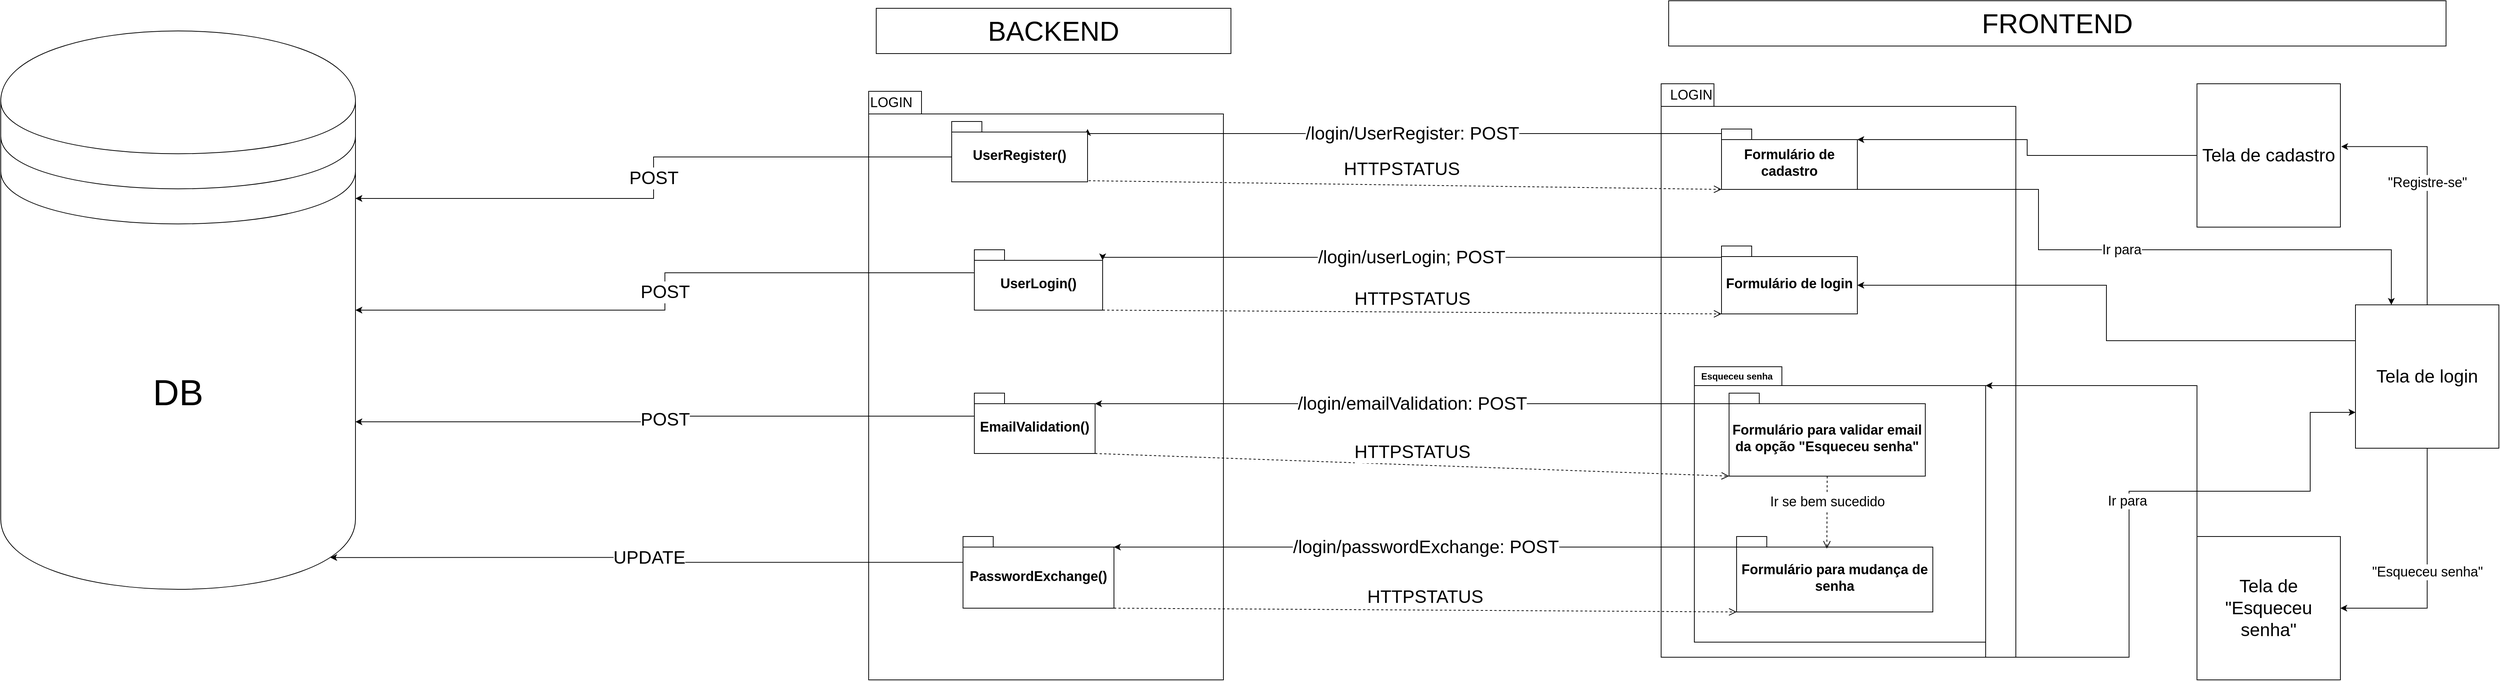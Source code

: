 <mxfile version="24.0.6" type="github">
  <diagram name="Page-1" id="b5b7bab2-c9e2-2cf4-8b2a-24fd1a2a6d21">
    <mxGraphModel dx="2016" dy="741" grid="1" gridSize="10" guides="1" tooltips="1" connect="1" arrows="1" fold="1" page="1" pageScale="1" pageWidth="827" pageHeight="1169" background="none" math="0" shadow="0">
      <root>
        <mxCell id="0" />
        <mxCell id="1" parent="0" />
        <mxCell id="28QVhBkN_ToioN5ZWOhv-20" value="" style="shape=folder;fontStyle=1;spacingTop=10;tabWidth=70;tabHeight=30;tabPosition=left;html=1;whiteSpace=wrap;" vertex="1" parent="1">
          <mxGeometry x="1610" y="240" width="470" height="760" as="geometry" />
        </mxCell>
        <mxCell id="28QVhBkN_ToioN5ZWOhv-70" value="&lt;font style=&quot;font-size: 18px;&quot;&gt;Ir para&amp;nbsp;&lt;/font&gt;" style="edgeStyle=orthogonalEdgeStyle;rounded=0;orthogonalLoop=1;jettySize=auto;html=1;exitX=0;exitY=0;exitDx=386;exitDy=365;exitPerimeter=0;entryX=0;entryY=0.75;entryDx=0;entryDy=0;" edge="1" parent="1" source="28QVhBkN_ToioN5ZWOhv-60" target="28QVhBkN_ToioN5ZWOhv-52">
          <mxGeometry relative="1" as="geometry">
            <Array as="points">
              <mxPoint x="2040" y="1000" />
              <mxPoint x="2230" y="1000" />
              <mxPoint x="2230" y="780" />
              <mxPoint x="2470" y="780" />
              <mxPoint x="2470" y="676" />
            </Array>
          </mxGeometry>
        </mxCell>
        <mxCell id="28QVhBkN_ToioN5ZWOhv-60" value="" style="shape=folder;fontStyle=1;spacingTop=10;tabWidth=116;tabHeight=25;tabPosition=left;html=1;whiteSpace=wrap;" vertex="1" parent="1">
          <mxGeometry x="1654" y="615" width="386" height="365" as="geometry" />
        </mxCell>
        <mxCell id="28QVhBkN_ToioN5ZWOhv-12" value="" style="shape=folder;fontStyle=1;spacingTop=10;tabWidth=70;tabHeight=30;tabPosition=left;html=1;whiteSpace=wrap;verticalAlign=middle;" vertex="1" parent="1">
          <mxGeometry x="560" y="250" width="470" height="780" as="geometry" />
        </mxCell>
        <mxCell id="28QVhBkN_ToioN5ZWOhv-4" value="&lt;font style=&quot;font-size: 48px;&quot;&gt;DB&lt;/font&gt;&lt;div&gt;&lt;br&gt;&lt;/div&gt;" style="shape=datastore;whiteSpace=wrap;html=1;" vertex="1" parent="1">
          <mxGeometry x="-590" y="170" width="470" height="740" as="geometry" />
        </mxCell>
        <mxCell id="28QVhBkN_ToioN5ZWOhv-9" value="&lt;span style=&quot;font-size: 36px;&quot;&gt;BACKEND&lt;/span&gt;" style="rounded=0;whiteSpace=wrap;html=1;" vertex="1" parent="1">
          <mxGeometry x="570" y="140" width="470" height="60" as="geometry" />
        </mxCell>
        <mxCell id="28QVhBkN_ToioN5ZWOhv-11" value="&lt;font style=&quot;font-size: 36px;&quot;&gt;FRONTEND&lt;/font&gt;&lt;span style=&quot;color: rgba(0, 0, 0, 0); font-family: monospace; font-size: 0px; text-align: start; text-wrap: nowrap;&quot;&gt;%3CmxGraphModel%3E%3Croot%3E%3CmxCell%20id%3D%220%22%2F%3E%3CmxCell%20id%3D%221%22%20parent%3D%220%22%2F%3E%3CmxCell%20id%3D%222%22%20value%3D%22%22%20style%3D%22endArrow%3Dnone%3Bhtml%3D1%3Brounded%3D0%3BentryX%3D0.322%3BentryY%3D0.021%3BentryDx%3D0%3BentryDy%3D0%3BentryPerimeter%3D0%3BexitX%3D0.323%3BexitY%3D1.006%3BexitDx%3D0%3BexitDy%3D0%3BexitPerimeter%3D0%3B%22%20edge%3D%221%22%20parent%3D%221%22%3E%3CmxGeometry%20width%3D%2250%22%20height%3D%2250%22%20relative%3D%221%22%20as%3D%22geometry%22%3E%3CmxPoint%20x%3D%22581.45%22%20y%3D%221060.4%22%20as%3D%22sourcePoint%22%2F%3E%3CmxPoint%20x%3D%22580.3%22%20y%3D%22134.5%22%20as%3D%22targetPoint%22%2F%3E%3CArray%20as%3D%22points%22%3E%3CmxPoint%20x%3D%22580%22%20y%3D%22594.76%22%2F%3E%3C%2FArray%3E%3C%2FmxGeometry%3E%3C%2FmxCell%3E%3C%2Froot%3E%3C%2FmxGraphModel%3E&lt;/span&gt;" style="rounded=0;whiteSpace=wrap;html=1;" vertex="1" parent="1">
          <mxGeometry x="1620" y="130" width="1030" height="60" as="geometry" />
        </mxCell>
        <mxCell id="28QVhBkN_ToioN5ZWOhv-14" value="&lt;font style=&quot;font-size: 18px;&quot;&gt;LOGIN&lt;/font&gt;" style="text;html=1;align=center;verticalAlign=middle;whiteSpace=wrap;rounded=0;" vertex="1" parent="1">
          <mxGeometry x="560" y="250" width="60" height="30" as="geometry" />
        </mxCell>
        <mxCell id="28QVhBkN_ToioN5ZWOhv-26" value="&lt;font style=&quot;font-size: 24px;&quot;&gt;POST&lt;/font&gt;" style="edgeStyle=orthogonalEdgeStyle;rounded=0;orthogonalLoop=1;jettySize=auto;html=1;exitX=0;exitY=0;exitDx=0;exitDy=47;exitPerimeter=0;entryX=1;entryY=0.3;entryDx=0;entryDy=0;" edge="1" parent="1" source="28QVhBkN_ToioN5ZWOhv-16" target="28QVhBkN_ToioN5ZWOhv-4">
          <mxGeometry relative="1" as="geometry" />
        </mxCell>
        <mxCell id="28QVhBkN_ToioN5ZWOhv-39" value="&lt;font style=&quot;font-size: 24px;&quot;&gt;POST&lt;/font&gt;" style="edgeStyle=orthogonalEdgeStyle;rounded=0;orthogonalLoop=1;jettySize=auto;html=1;exitX=0;exitY=0;exitDx=0;exitDy=30.5;exitPerimeter=0;entryX=1;entryY=0.5;entryDx=0;entryDy=0;" edge="1" parent="1" source="28QVhBkN_ToioN5ZWOhv-17" target="28QVhBkN_ToioN5ZWOhv-4">
          <mxGeometry relative="1" as="geometry" />
        </mxCell>
        <mxCell id="28QVhBkN_ToioN5ZWOhv-17" value="&lt;font style=&quot;font-size: 18px;&quot;&gt;UserLogin()&lt;/font&gt;" style="shape=folder;fontStyle=1;spacingTop=10;tabWidth=40;tabHeight=14;tabPosition=left;html=1;whiteSpace=wrap;" vertex="1" parent="1">
          <mxGeometry x="700" y="460" width="170" height="80" as="geometry" />
        </mxCell>
        <mxCell id="28QVhBkN_ToioN5ZWOhv-18" value="&lt;span style=&quot;font-size: 18px;&quot;&gt;EmailValidation()&lt;/span&gt;" style="shape=folder;fontStyle=1;spacingTop=10;tabWidth=40;tabHeight=14;tabPosition=left;html=1;whiteSpace=wrap;" vertex="1" parent="1">
          <mxGeometry x="700" y="650" width="160" height="80" as="geometry" />
        </mxCell>
        <mxCell id="28QVhBkN_ToioN5ZWOhv-48" value="&lt;font style=&quot;font-size: 24px;&quot;&gt;UPDATE&lt;/font&gt;" style="edgeStyle=orthogonalEdgeStyle;rounded=0;orthogonalLoop=1;jettySize=auto;html=1;exitX=0;exitY=0;exitDx=0;exitDy=34.25;exitPerimeter=0;entryX=0.929;entryY=0.943;entryDx=0;entryDy=0;entryPerimeter=0;" edge="1" parent="1" source="28QVhBkN_ToioN5ZWOhv-19" target="28QVhBkN_ToioN5ZWOhv-4">
          <mxGeometry relative="1" as="geometry" />
        </mxCell>
        <mxCell id="28QVhBkN_ToioN5ZWOhv-19" value="&lt;font style=&quot;font-size: 18px;&quot;&gt;PasswordExchange()&lt;/font&gt;" style="shape=folder;fontStyle=1;spacingTop=10;tabWidth=40;tabHeight=14;tabPosition=left;html=1;whiteSpace=wrap;" vertex="1" parent="1">
          <mxGeometry x="685" y="840" width="200" height="95" as="geometry" />
        </mxCell>
        <mxCell id="28QVhBkN_ToioN5ZWOhv-21" value="&lt;font style=&quot;font-size: 18px;&quot;&gt;LOGIN&lt;/font&gt;" style="text;html=1;align=center;verticalAlign=middle;whiteSpace=wrap;rounded=0;" vertex="1" parent="1">
          <mxGeometry x="1620" y="240" width="60" height="30" as="geometry" />
        </mxCell>
        <mxCell id="28QVhBkN_ToioN5ZWOhv-69" value="&lt;font style=&quot;font-size: 18px;&quot;&gt;Ir para&lt;/font&gt;" style="edgeStyle=orthogonalEdgeStyle;rounded=0;orthogonalLoop=1;jettySize=auto;html=1;exitX=0;exitY=0;exitDx=180;exitDy=80;exitPerimeter=0;entryX=0.25;entryY=0;entryDx=0;entryDy=0;" edge="1" parent="1" source="28QVhBkN_ToioN5ZWOhv-22" target="28QVhBkN_ToioN5ZWOhv-52">
          <mxGeometry x="-0.001" relative="1" as="geometry">
            <Array as="points">
              <mxPoint x="2110" y="380" />
              <mxPoint x="2110" y="460" />
              <mxPoint x="2578" y="460" />
            </Array>
            <mxPoint as="offset" />
          </mxGeometry>
        </mxCell>
        <mxCell id="28QVhBkN_ToioN5ZWOhv-22" value="&lt;font style=&quot;font-size: 18px;&quot;&gt;Formulário de cadastro&lt;/font&gt;" style="shape=folder;fontStyle=1;spacingTop=10;tabWidth=40;tabHeight=14;tabPosition=left;html=1;whiteSpace=wrap;" vertex="1" parent="1">
          <mxGeometry x="1690" y="300" width="180" height="80" as="geometry" />
        </mxCell>
        <mxCell id="28QVhBkN_ToioN5ZWOhv-30" value="&lt;font style=&quot;font-size: 24px;&quot;&gt;HTTPSTATUS&lt;/font&gt;" style="html=1;verticalAlign=bottom;endArrow=open;dashed=1;endSize=8;curved=0;rounded=0;exitX=0.941;exitY=0.979;exitDx=0;exitDy=0;exitPerimeter=0;entryX=0;entryY=0;entryDx=0;entryDy=80;entryPerimeter=0;" edge="1" parent="1" source="28QVhBkN_ToioN5ZWOhv-16" target="28QVhBkN_ToioN5ZWOhv-22">
          <mxGeometry x="0.0" y="4" relative="1" as="geometry">
            <mxPoint x="1260" y="480" as="sourcePoint" />
            <mxPoint x="1180" y="480" as="targetPoint" />
            <mxPoint x="1" as="offset" />
          </mxGeometry>
        </mxCell>
        <mxCell id="28QVhBkN_ToioN5ZWOhv-31" value="&lt;font style=&quot;font-size: 18px;&quot;&gt;Formulário de login&lt;/font&gt;" style="shape=folder;fontStyle=1;spacingTop=10;tabWidth=40;tabHeight=14;tabPosition=left;html=1;whiteSpace=wrap;" vertex="1" parent="1">
          <mxGeometry x="1690" y="455" width="180" height="90" as="geometry" />
        </mxCell>
        <mxCell id="28QVhBkN_ToioN5ZWOhv-33" value="&lt;font style=&quot;font-size: 24px;&quot;&gt;/login/userLogin; POST&lt;/font&gt;" style="edgeStyle=orthogonalEdgeStyle;rounded=0;orthogonalLoop=1;jettySize=auto;html=1;exitX=0;exitY=0;exitDx=0;exitDy=14;exitPerimeter=0;entryX=0;entryY=0;entryDx=170;entryDy=14;entryPerimeter=0;" edge="1" parent="1" source="28QVhBkN_ToioN5ZWOhv-31" target="28QVhBkN_ToioN5ZWOhv-17">
          <mxGeometry relative="1" as="geometry">
            <mxPoint x="1690.0" y="490" as="sourcePoint" />
            <mxPoint x="1090" y="480" as="targetPoint" />
            <Array as="points">
              <mxPoint x="870" y="470" />
            </Array>
          </mxGeometry>
        </mxCell>
        <mxCell id="28QVhBkN_ToioN5ZWOhv-36" value="&lt;font style=&quot;font-size: 24px;&quot;&gt;/login/UserRegister: POST&lt;/font&gt;" style="edgeStyle=orthogonalEdgeStyle;rounded=0;orthogonalLoop=1;jettySize=auto;html=1;entryX=0;entryY=0;entryDx=180;entryDy=14;entryPerimeter=0;" edge="1" parent="1">
          <mxGeometry x="-0.021" relative="1" as="geometry">
            <mxPoint x="1690" y="313" as="sourcePoint" />
            <mxPoint x="850" y="300" as="targetPoint" />
            <Array as="points">
              <mxPoint x="1690" y="306" />
              <mxPoint x="850" y="306" />
            </Array>
            <mxPoint as="offset" />
          </mxGeometry>
        </mxCell>
        <mxCell id="28QVhBkN_ToioN5ZWOhv-16" value="&lt;font style=&quot;font-size: 18px;&quot;&gt;UserRegister()&lt;/font&gt;" style="shape=folder;fontStyle=1;spacingTop=10;tabWidth=40;tabHeight=14;tabPosition=left;html=1;whiteSpace=wrap;" vertex="1" parent="1">
          <mxGeometry x="670" y="290" width="180" height="80" as="geometry" />
        </mxCell>
        <mxCell id="28QVhBkN_ToioN5ZWOhv-40" value="&lt;font style=&quot;font-size: 24px;&quot;&gt;HTTPSTATUS&lt;/font&gt;" style="html=1;verticalAlign=bottom;endArrow=open;dashed=1;endSize=8;curved=0;rounded=0;exitX=0;exitY=0;exitDx=170;exitDy=80;exitPerimeter=0;entryX=0;entryY=0;entryDx=0;entryDy=90;entryPerimeter=0;" edge="1" parent="1" source="28QVhBkN_ToioN5ZWOhv-17" target="28QVhBkN_ToioN5ZWOhv-31">
          <mxGeometry relative="1" as="geometry">
            <mxPoint x="1380" y="570" as="sourcePoint" />
            <mxPoint x="1300" y="570" as="targetPoint" />
          </mxGeometry>
        </mxCell>
        <mxCell id="28QVhBkN_ToioN5ZWOhv-41" value="&lt;font style=&quot;font-size: 18px;&quot;&gt;Formulário para validar email da opção &quot;Esqueceu senha&quot;&lt;/font&gt;" style="shape=folder;fontStyle=1;spacingTop=10;tabWidth=40;tabHeight=14;tabPosition=left;html=1;whiteSpace=wrap;" vertex="1" parent="1">
          <mxGeometry x="1700" y="650" width="260" height="110" as="geometry" />
        </mxCell>
        <mxCell id="28QVhBkN_ToioN5ZWOhv-42" value="&lt;font style=&quot;font-size: 24px;&quot;&gt;/login/emailValidation: POST&lt;/font&gt;" style="edgeStyle=orthogonalEdgeStyle;rounded=0;orthogonalLoop=1;jettySize=auto;html=1;exitX=0;exitY=0;exitDx=0;exitDy=14;exitPerimeter=0;entryX=0;entryY=0;entryDx=160;entryDy=14;entryPerimeter=0;" edge="1" parent="1" source="28QVhBkN_ToioN5ZWOhv-41" target="28QVhBkN_ToioN5ZWOhv-18">
          <mxGeometry relative="1" as="geometry" />
        </mxCell>
        <mxCell id="28QVhBkN_ToioN5ZWOhv-43" value="&lt;font style=&quot;font-size: 24px;&quot;&gt;POST&lt;/font&gt;" style="edgeStyle=orthogonalEdgeStyle;rounded=0;orthogonalLoop=1;jettySize=auto;html=1;exitX=0;exitY=0;exitDx=0;exitDy=30.5;exitPerimeter=0;entryX=1;entryY=0.7;entryDx=0;entryDy=0;" edge="1" parent="1" source="28QVhBkN_ToioN5ZWOhv-18" target="28QVhBkN_ToioN5ZWOhv-4">
          <mxGeometry relative="1" as="geometry" />
        </mxCell>
        <mxCell id="28QVhBkN_ToioN5ZWOhv-44" value="&lt;font style=&quot;font-size: 24px;&quot;&gt;HTTPSTATUS&lt;/font&gt;" style="html=1;verticalAlign=bottom;endArrow=open;dashed=1;endSize=8;curved=0;rounded=0;exitX=0;exitY=0;exitDx=160;exitDy=80;exitPerimeter=0;entryX=0;entryY=0;entryDx=0;entryDy=110;entryPerimeter=0;" edge="1" parent="1" source="28QVhBkN_ToioN5ZWOhv-18" target="28QVhBkN_ToioN5ZWOhv-41">
          <mxGeometry relative="1" as="geometry">
            <mxPoint x="1210" y="710" as="sourcePoint" />
            <mxPoint x="1130" y="710" as="targetPoint" />
          </mxGeometry>
        </mxCell>
        <mxCell id="28QVhBkN_ToioN5ZWOhv-45" value="&lt;font style=&quot;font-size: 18px;&quot;&gt;Formulário para mudança de senha&lt;/font&gt;" style="shape=folder;fontStyle=1;spacingTop=10;tabWidth=40;tabHeight=14;tabPosition=left;html=1;whiteSpace=wrap;" vertex="1" parent="1">
          <mxGeometry x="1710" y="840" width="260" height="100" as="geometry" />
        </mxCell>
        <mxCell id="28QVhBkN_ToioN5ZWOhv-46" value="&lt;font style=&quot;font-size: 18px;&quot;&gt;Ir se bem sucedido&lt;/font&gt;" style="html=1;verticalAlign=bottom;endArrow=open;dashed=1;endSize=8;curved=0;rounded=0;exitX=0.5;exitY=1;exitDx=0;exitDy=0;exitPerimeter=0;entryX=0.46;entryY=0.161;entryDx=0;entryDy=0;entryPerimeter=0;" edge="1" parent="1" source="28QVhBkN_ToioN5ZWOhv-41" target="28QVhBkN_ToioN5ZWOhv-45">
          <mxGeometry relative="1" as="geometry">
            <mxPoint x="1740" y="750" as="sourcePoint" />
            <mxPoint x="1660" y="750" as="targetPoint" />
          </mxGeometry>
        </mxCell>
        <mxCell id="28QVhBkN_ToioN5ZWOhv-47" value="&lt;font style=&quot;font-size: 24px;&quot;&gt;/login/passwordExchange: POST&lt;/font&gt;" style="edgeStyle=orthogonalEdgeStyle;rounded=0;orthogonalLoop=1;jettySize=auto;html=1;exitX=0;exitY=0;exitDx=0;exitDy=14;exitPerimeter=0;entryX=0;entryY=0;entryDx=200;entryDy=14;entryPerimeter=0;" edge="1" parent="1" source="28QVhBkN_ToioN5ZWOhv-45" target="28QVhBkN_ToioN5ZWOhv-19">
          <mxGeometry relative="1" as="geometry" />
        </mxCell>
        <mxCell id="28QVhBkN_ToioN5ZWOhv-49" value="&lt;font style=&quot;font-size: 24px;&quot;&gt;HTTPSTATUS&lt;/font&gt;" style="html=1;verticalAlign=bottom;endArrow=open;dashed=1;endSize=8;curved=0;rounded=0;exitX=0;exitY=0;exitDx=200;exitDy=95;exitPerimeter=0;entryX=0;entryY=0;entryDx=0;entryDy=100;entryPerimeter=0;" edge="1" parent="1" source="28QVhBkN_ToioN5ZWOhv-19" target="28QVhBkN_ToioN5ZWOhv-45">
          <mxGeometry relative="1" as="geometry">
            <mxPoint x="1320" y="810" as="sourcePoint" />
            <mxPoint x="1240" y="810" as="targetPoint" />
          </mxGeometry>
        </mxCell>
        <mxCell id="28QVhBkN_ToioN5ZWOhv-67" value="&lt;font style=&quot;font-size: 18px;&quot;&gt;&quot;Esqueceu senha&quot;&lt;/font&gt;" style="edgeStyle=orthogonalEdgeStyle;rounded=0;orthogonalLoop=1;jettySize=auto;html=1;exitX=0.5;exitY=1;exitDx=0;exitDy=0;entryX=1;entryY=0.5;entryDx=0;entryDy=0;" edge="1" parent="1" source="28QVhBkN_ToioN5ZWOhv-52" target="28QVhBkN_ToioN5ZWOhv-66">
          <mxGeometry relative="1" as="geometry" />
        </mxCell>
        <mxCell id="28QVhBkN_ToioN5ZWOhv-52" value="&lt;font style=&quot;font-size: 24px;&quot;&gt;Tela de login&lt;/font&gt;" style="whiteSpace=wrap;html=1;aspect=fixed;" vertex="1" parent="1">
          <mxGeometry x="2530" y="533" width="190" height="190" as="geometry" />
        </mxCell>
        <mxCell id="28QVhBkN_ToioN5ZWOhv-54" style="edgeStyle=orthogonalEdgeStyle;rounded=0;orthogonalLoop=1;jettySize=auto;html=1;exitX=0;exitY=0.25;exitDx=0;exitDy=0;entryX=0;entryY=0;entryDx=180;entryDy=52;entryPerimeter=0;" edge="1" parent="1" source="28QVhBkN_ToioN5ZWOhv-52" target="28QVhBkN_ToioN5ZWOhv-31">
          <mxGeometry relative="1" as="geometry" />
        </mxCell>
        <mxCell id="28QVhBkN_ToioN5ZWOhv-61" value="Esqueceu senha" style="text;align=center;fontStyle=1;verticalAlign=middle;spacingLeft=3;spacingRight=3;strokeColor=none;rotatable=0;points=[[0,0.5],[1,0.5]];portConstraint=eastwest;html=1;" vertex="1" parent="1">
          <mxGeometry x="1670" y="615" width="80" height="26" as="geometry" />
        </mxCell>
        <mxCell id="28QVhBkN_ToioN5ZWOhv-63" value="&lt;font style=&quot;font-size: 24px;&quot;&gt;Tela de cadastro&lt;/font&gt;" style="whiteSpace=wrap;html=1;aspect=fixed;" vertex="1" parent="1">
          <mxGeometry x="2320" y="240" width="190" height="190" as="geometry" />
        </mxCell>
        <mxCell id="28QVhBkN_ToioN5ZWOhv-64" value="&lt;font style=&quot;font-size: 18px;&quot;&gt;&quot;Registre-se&quot;&lt;/font&gt;" style="edgeStyle=orthogonalEdgeStyle;rounded=0;orthogonalLoop=1;jettySize=auto;html=1;exitX=0.5;exitY=0;exitDx=0;exitDy=0;entryX=1.006;entryY=0.438;entryDx=0;entryDy=0;entryPerimeter=0;" edge="1" parent="1" source="28QVhBkN_ToioN5ZWOhv-52" target="28QVhBkN_ToioN5ZWOhv-63">
          <mxGeometry relative="1" as="geometry">
            <Array as="points">
              <mxPoint x="2625" y="323" />
            </Array>
          </mxGeometry>
        </mxCell>
        <mxCell id="28QVhBkN_ToioN5ZWOhv-65" style="edgeStyle=orthogonalEdgeStyle;rounded=0;orthogonalLoop=1;jettySize=auto;html=1;exitX=0;exitY=0.5;exitDx=0;exitDy=0;entryX=0;entryY=0;entryDx=180;entryDy=14;entryPerimeter=0;" edge="1" parent="1" source="28QVhBkN_ToioN5ZWOhv-63" target="28QVhBkN_ToioN5ZWOhv-22">
          <mxGeometry relative="1" as="geometry" />
        </mxCell>
        <mxCell id="28QVhBkN_ToioN5ZWOhv-66" value="&lt;font style=&quot;font-size: 24px;&quot;&gt;Tela de &quot;Esqueceu senha&quot;&lt;/font&gt;" style="whiteSpace=wrap;html=1;aspect=fixed;" vertex="1" parent="1">
          <mxGeometry x="2320" y="840" width="190" height="190" as="geometry" />
        </mxCell>
        <mxCell id="28QVhBkN_ToioN5ZWOhv-68" style="edgeStyle=orthogonalEdgeStyle;rounded=0;orthogonalLoop=1;jettySize=auto;html=1;exitX=0;exitY=0;exitDx=0;exitDy=0;entryX=0;entryY=0;entryDx=386;entryDy=25;entryPerimeter=0;" edge="1" parent="1" source="28QVhBkN_ToioN5ZWOhv-66" target="28QVhBkN_ToioN5ZWOhv-60">
          <mxGeometry relative="1" as="geometry" />
        </mxCell>
      </root>
    </mxGraphModel>
  </diagram>
</mxfile>
